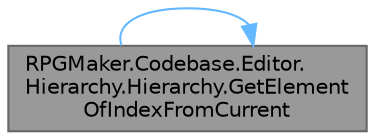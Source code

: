 digraph "RPGMaker.Codebase.Editor.Hierarchy.Hierarchy.GetElementOfIndexFromCurrent"
{
 // LATEX_PDF_SIZE
  bgcolor="transparent";
  edge [fontname=Helvetica,fontsize=10,labelfontname=Helvetica,labelfontsize=10];
  node [fontname=Helvetica,fontsize=10,shape=box,height=0.2,width=0.4];
  rankdir="LR";
  Node1 [id="Node000001",label="RPGMaker.Codebase.Editor.\lHierarchy.Hierarchy.GetElement\lOfIndexFromCurrent",height=0.2,width=0.4,color="gray40", fillcolor="grey60", style="filled", fontcolor="black",tooltip="😁 現在からインデックスの要素取得"];
  Node1 -> Node1 [id="edge1_Node000001_Node000001",color="steelblue1",style="solid",tooltip=" "];
}
